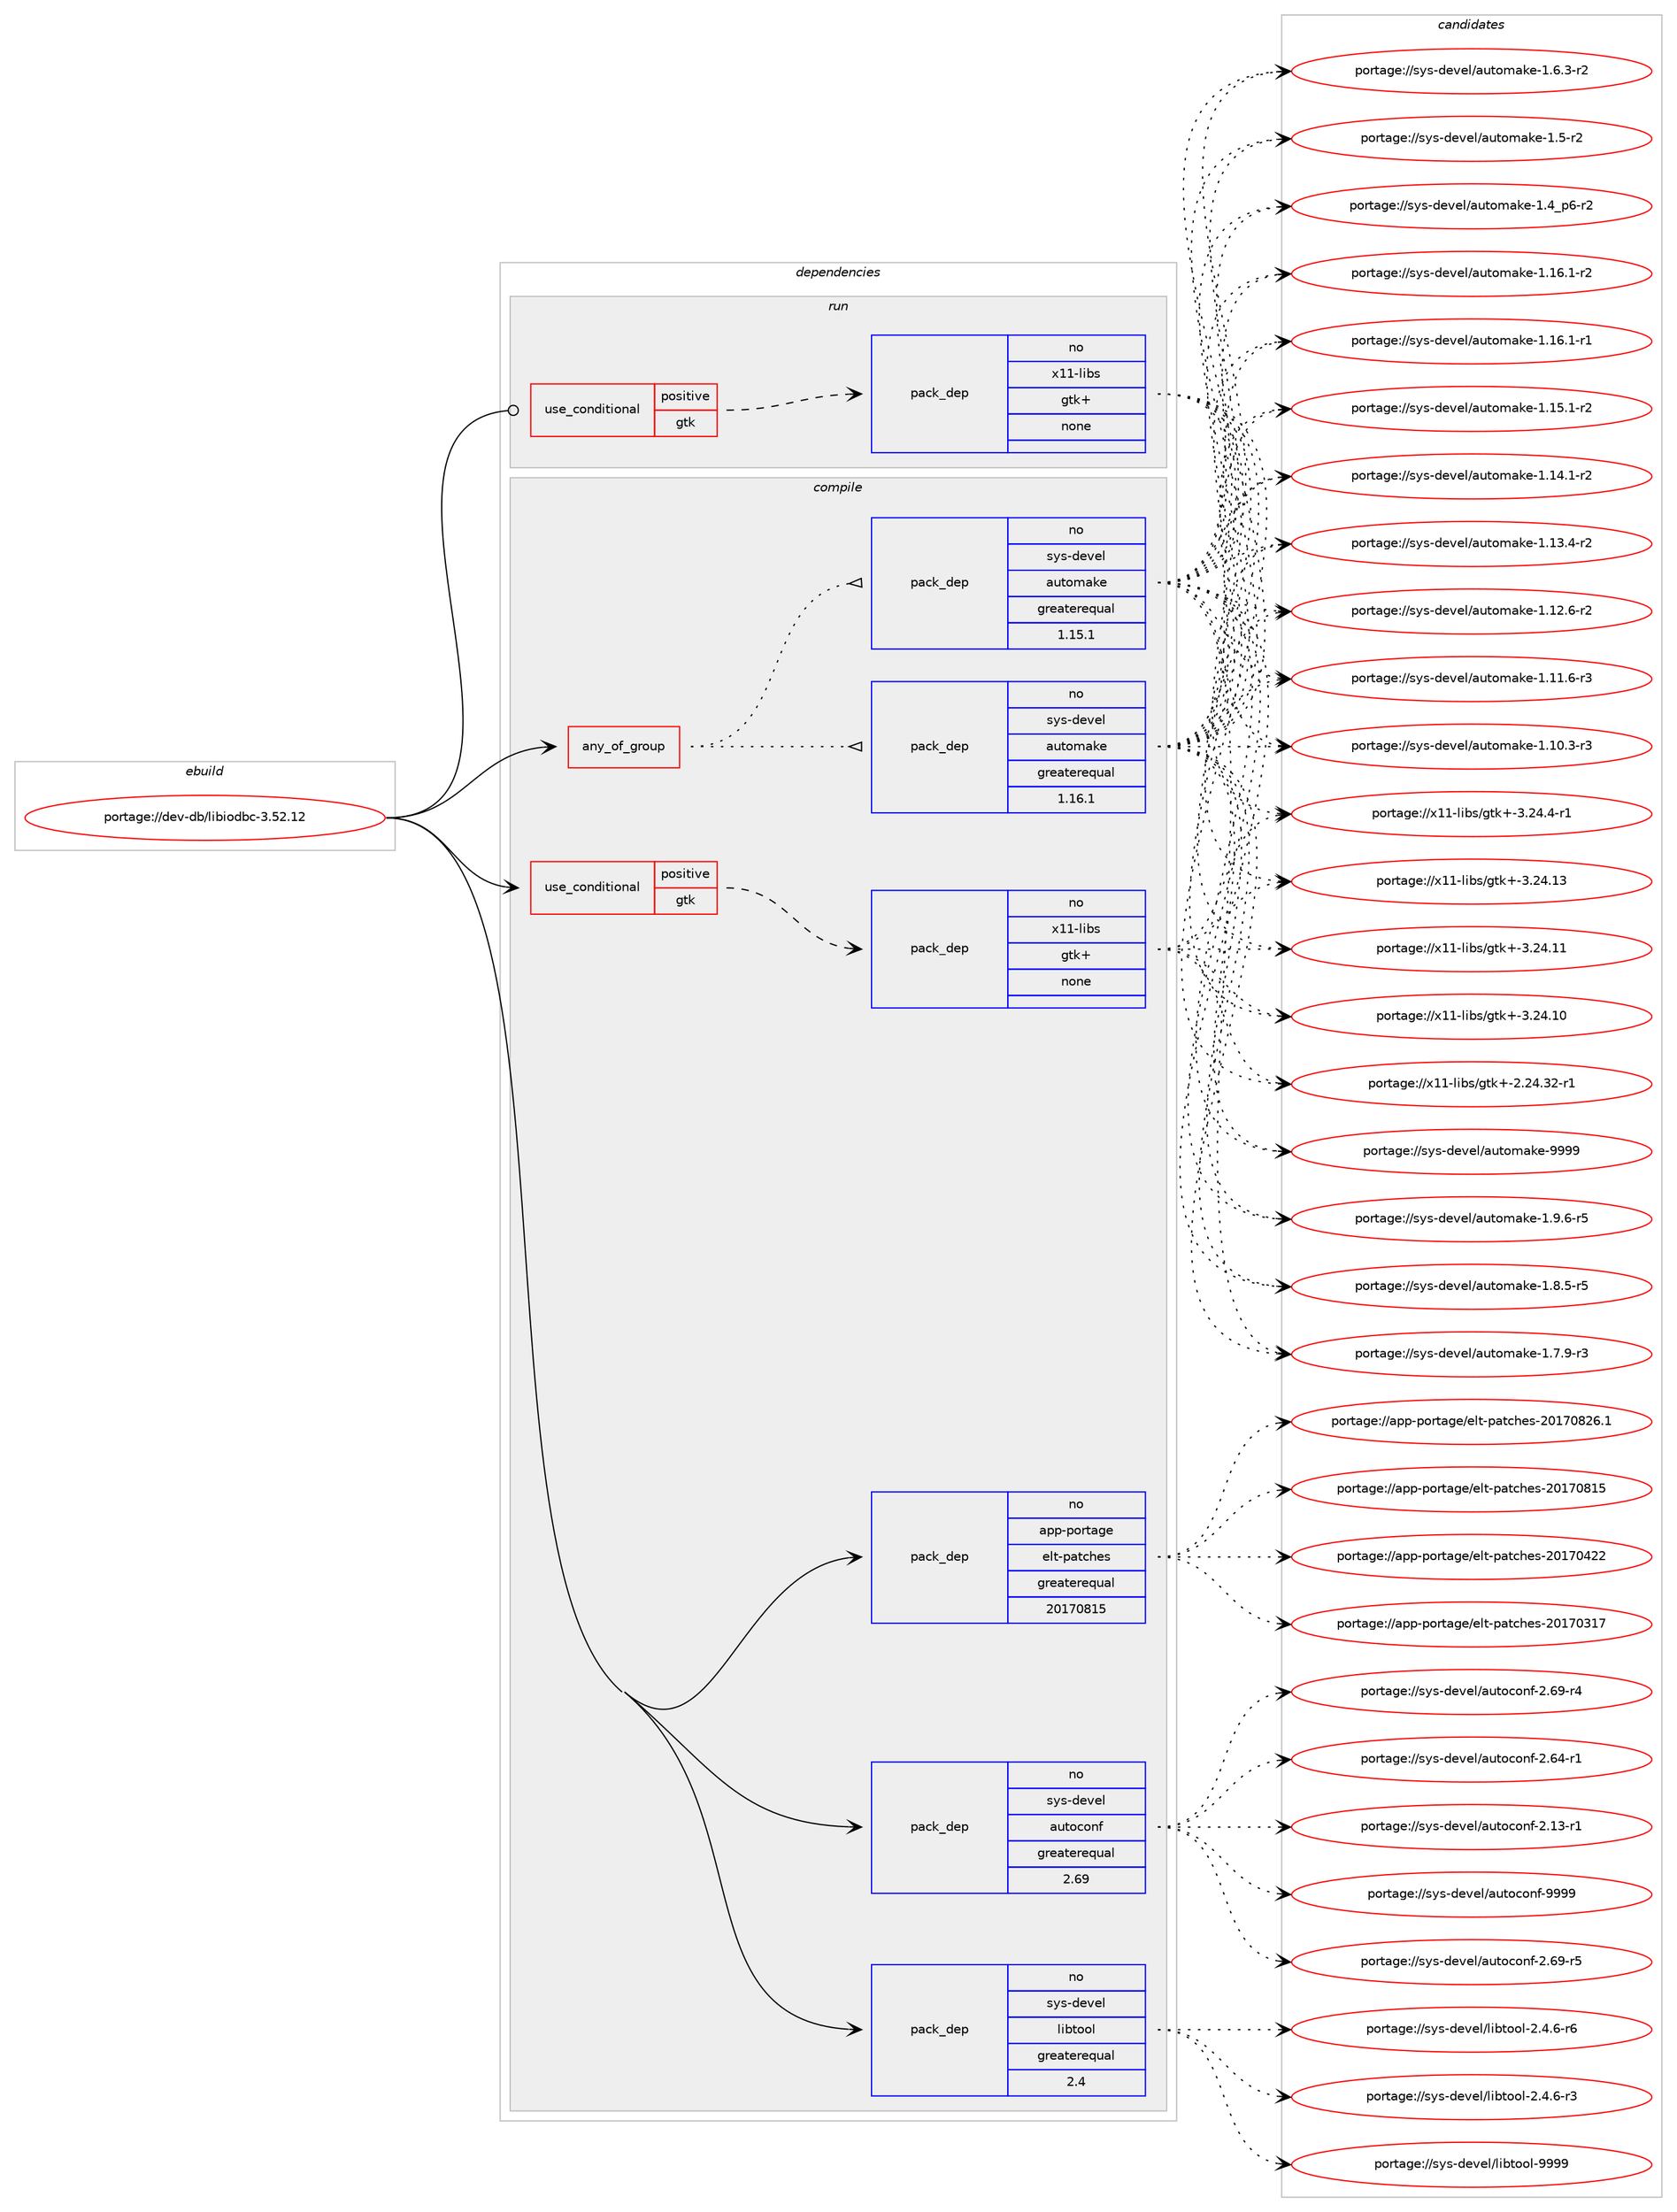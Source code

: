 digraph prolog {

# *************
# Graph options
# *************

newrank=true;
concentrate=true;
compound=true;
graph [rankdir=LR,fontname=Helvetica,fontsize=10,ranksep=1.5];#, ranksep=2.5, nodesep=0.2];
edge  [arrowhead=vee];
node  [fontname=Helvetica,fontsize=10];

# **********
# The ebuild
# **********

subgraph cluster_leftcol {
color=gray;
label=<<i>ebuild</i>>;
id [label="portage://dev-db/libiodbc-3.52.12", color=red, width=4, href="../dev-db/libiodbc-3.52.12.svg"];
}

# ****************
# The dependencies
# ****************

subgraph cluster_midcol {
color=gray;
label=<<i>dependencies</i>>;
subgraph cluster_compile {
fillcolor="#eeeeee";
style=filled;
label=<<i>compile</i>>;
subgraph any7049 {
dependency584449 [label=<<TABLE BORDER="0" CELLBORDER="1" CELLSPACING="0" CELLPADDING="4"><TR><TD CELLPADDING="10">any_of_group</TD></TR></TABLE>>, shape=none, color=red];subgraph pack438482 {
dependency584450 [label=<<TABLE BORDER="0" CELLBORDER="1" CELLSPACING="0" CELLPADDING="4" WIDTH="220"><TR><TD ROWSPAN="6" CELLPADDING="30">pack_dep</TD></TR><TR><TD WIDTH="110">no</TD></TR><TR><TD>sys-devel</TD></TR><TR><TD>automake</TD></TR><TR><TD>greaterequal</TD></TR><TR><TD>1.16.1</TD></TR></TABLE>>, shape=none, color=blue];
}
dependency584449:e -> dependency584450:w [weight=20,style="dotted",arrowhead="oinv"];
subgraph pack438483 {
dependency584451 [label=<<TABLE BORDER="0" CELLBORDER="1" CELLSPACING="0" CELLPADDING="4" WIDTH="220"><TR><TD ROWSPAN="6" CELLPADDING="30">pack_dep</TD></TR><TR><TD WIDTH="110">no</TD></TR><TR><TD>sys-devel</TD></TR><TR><TD>automake</TD></TR><TR><TD>greaterequal</TD></TR><TR><TD>1.15.1</TD></TR></TABLE>>, shape=none, color=blue];
}
dependency584449:e -> dependency584451:w [weight=20,style="dotted",arrowhead="oinv"];
}
id:e -> dependency584449:w [weight=20,style="solid",arrowhead="vee"];
subgraph cond138657 {
dependency584452 [label=<<TABLE BORDER="0" CELLBORDER="1" CELLSPACING="0" CELLPADDING="4"><TR><TD ROWSPAN="3" CELLPADDING="10">use_conditional</TD></TR><TR><TD>positive</TD></TR><TR><TD>gtk</TD></TR></TABLE>>, shape=none, color=red];
subgraph pack438484 {
dependency584453 [label=<<TABLE BORDER="0" CELLBORDER="1" CELLSPACING="0" CELLPADDING="4" WIDTH="220"><TR><TD ROWSPAN="6" CELLPADDING="30">pack_dep</TD></TR><TR><TD WIDTH="110">no</TD></TR><TR><TD>x11-libs</TD></TR><TR><TD>gtk+</TD></TR><TR><TD>none</TD></TR><TR><TD></TD></TR></TABLE>>, shape=none, color=blue];
}
dependency584452:e -> dependency584453:w [weight=20,style="dashed",arrowhead="vee"];
}
id:e -> dependency584452:w [weight=20,style="solid",arrowhead="vee"];
subgraph pack438485 {
dependency584454 [label=<<TABLE BORDER="0" CELLBORDER="1" CELLSPACING="0" CELLPADDING="4" WIDTH="220"><TR><TD ROWSPAN="6" CELLPADDING="30">pack_dep</TD></TR><TR><TD WIDTH="110">no</TD></TR><TR><TD>app-portage</TD></TR><TR><TD>elt-patches</TD></TR><TR><TD>greaterequal</TD></TR><TR><TD>20170815</TD></TR></TABLE>>, shape=none, color=blue];
}
id:e -> dependency584454:w [weight=20,style="solid",arrowhead="vee"];
subgraph pack438486 {
dependency584455 [label=<<TABLE BORDER="0" CELLBORDER="1" CELLSPACING="0" CELLPADDING="4" WIDTH="220"><TR><TD ROWSPAN="6" CELLPADDING="30">pack_dep</TD></TR><TR><TD WIDTH="110">no</TD></TR><TR><TD>sys-devel</TD></TR><TR><TD>autoconf</TD></TR><TR><TD>greaterequal</TD></TR><TR><TD>2.69</TD></TR></TABLE>>, shape=none, color=blue];
}
id:e -> dependency584455:w [weight=20,style="solid",arrowhead="vee"];
subgraph pack438487 {
dependency584456 [label=<<TABLE BORDER="0" CELLBORDER="1" CELLSPACING="0" CELLPADDING="4" WIDTH="220"><TR><TD ROWSPAN="6" CELLPADDING="30">pack_dep</TD></TR><TR><TD WIDTH="110">no</TD></TR><TR><TD>sys-devel</TD></TR><TR><TD>libtool</TD></TR><TR><TD>greaterequal</TD></TR><TR><TD>2.4</TD></TR></TABLE>>, shape=none, color=blue];
}
id:e -> dependency584456:w [weight=20,style="solid",arrowhead="vee"];
}
subgraph cluster_compileandrun {
fillcolor="#eeeeee";
style=filled;
label=<<i>compile and run</i>>;
}
subgraph cluster_run {
fillcolor="#eeeeee";
style=filled;
label=<<i>run</i>>;
subgraph cond138658 {
dependency584457 [label=<<TABLE BORDER="0" CELLBORDER="1" CELLSPACING="0" CELLPADDING="4"><TR><TD ROWSPAN="3" CELLPADDING="10">use_conditional</TD></TR><TR><TD>positive</TD></TR><TR><TD>gtk</TD></TR></TABLE>>, shape=none, color=red];
subgraph pack438488 {
dependency584458 [label=<<TABLE BORDER="0" CELLBORDER="1" CELLSPACING="0" CELLPADDING="4" WIDTH="220"><TR><TD ROWSPAN="6" CELLPADDING="30">pack_dep</TD></TR><TR><TD WIDTH="110">no</TD></TR><TR><TD>x11-libs</TD></TR><TR><TD>gtk+</TD></TR><TR><TD>none</TD></TR><TR><TD></TD></TR></TABLE>>, shape=none, color=blue];
}
dependency584457:e -> dependency584458:w [weight=20,style="dashed",arrowhead="vee"];
}
id:e -> dependency584457:w [weight=20,style="solid",arrowhead="odot"];
}
}

# **************
# The candidates
# **************

subgraph cluster_choices {
rank=same;
color=gray;
label=<<i>candidates</i>>;

subgraph choice438482 {
color=black;
nodesep=1;
choice115121115451001011181011084797117116111109971071014557575757 [label="portage://sys-devel/automake-9999", color=red, width=4,href="../sys-devel/automake-9999.svg"];
choice115121115451001011181011084797117116111109971071014549465746544511453 [label="portage://sys-devel/automake-1.9.6-r5", color=red, width=4,href="../sys-devel/automake-1.9.6-r5.svg"];
choice115121115451001011181011084797117116111109971071014549465646534511453 [label="portage://sys-devel/automake-1.8.5-r5", color=red, width=4,href="../sys-devel/automake-1.8.5-r5.svg"];
choice115121115451001011181011084797117116111109971071014549465546574511451 [label="portage://sys-devel/automake-1.7.9-r3", color=red, width=4,href="../sys-devel/automake-1.7.9-r3.svg"];
choice115121115451001011181011084797117116111109971071014549465446514511450 [label="portage://sys-devel/automake-1.6.3-r2", color=red, width=4,href="../sys-devel/automake-1.6.3-r2.svg"];
choice11512111545100101118101108479711711611110997107101454946534511450 [label="portage://sys-devel/automake-1.5-r2", color=red, width=4,href="../sys-devel/automake-1.5-r2.svg"];
choice115121115451001011181011084797117116111109971071014549465295112544511450 [label="portage://sys-devel/automake-1.4_p6-r2", color=red, width=4,href="../sys-devel/automake-1.4_p6-r2.svg"];
choice11512111545100101118101108479711711611110997107101454946495446494511450 [label="portage://sys-devel/automake-1.16.1-r2", color=red, width=4,href="../sys-devel/automake-1.16.1-r2.svg"];
choice11512111545100101118101108479711711611110997107101454946495446494511449 [label="portage://sys-devel/automake-1.16.1-r1", color=red, width=4,href="../sys-devel/automake-1.16.1-r1.svg"];
choice11512111545100101118101108479711711611110997107101454946495346494511450 [label="portage://sys-devel/automake-1.15.1-r2", color=red, width=4,href="../sys-devel/automake-1.15.1-r2.svg"];
choice11512111545100101118101108479711711611110997107101454946495246494511450 [label="portage://sys-devel/automake-1.14.1-r2", color=red, width=4,href="../sys-devel/automake-1.14.1-r2.svg"];
choice11512111545100101118101108479711711611110997107101454946495146524511450 [label="portage://sys-devel/automake-1.13.4-r2", color=red, width=4,href="../sys-devel/automake-1.13.4-r2.svg"];
choice11512111545100101118101108479711711611110997107101454946495046544511450 [label="portage://sys-devel/automake-1.12.6-r2", color=red, width=4,href="../sys-devel/automake-1.12.6-r2.svg"];
choice11512111545100101118101108479711711611110997107101454946494946544511451 [label="portage://sys-devel/automake-1.11.6-r3", color=red, width=4,href="../sys-devel/automake-1.11.6-r3.svg"];
choice11512111545100101118101108479711711611110997107101454946494846514511451 [label="portage://sys-devel/automake-1.10.3-r3", color=red, width=4,href="../sys-devel/automake-1.10.3-r3.svg"];
dependency584450:e -> choice115121115451001011181011084797117116111109971071014557575757:w [style=dotted,weight="100"];
dependency584450:e -> choice115121115451001011181011084797117116111109971071014549465746544511453:w [style=dotted,weight="100"];
dependency584450:e -> choice115121115451001011181011084797117116111109971071014549465646534511453:w [style=dotted,weight="100"];
dependency584450:e -> choice115121115451001011181011084797117116111109971071014549465546574511451:w [style=dotted,weight="100"];
dependency584450:e -> choice115121115451001011181011084797117116111109971071014549465446514511450:w [style=dotted,weight="100"];
dependency584450:e -> choice11512111545100101118101108479711711611110997107101454946534511450:w [style=dotted,weight="100"];
dependency584450:e -> choice115121115451001011181011084797117116111109971071014549465295112544511450:w [style=dotted,weight="100"];
dependency584450:e -> choice11512111545100101118101108479711711611110997107101454946495446494511450:w [style=dotted,weight="100"];
dependency584450:e -> choice11512111545100101118101108479711711611110997107101454946495446494511449:w [style=dotted,weight="100"];
dependency584450:e -> choice11512111545100101118101108479711711611110997107101454946495346494511450:w [style=dotted,weight="100"];
dependency584450:e -> choice11512111545100101118101108479711711611110997107101454946495246494511450:w [style=dotted,weight="100"];
dependency584450:e -> choice11512111545100101118101108479711711611110997107101454946495146524511450:w [style=dotted,weight="100"];
dependency584450:e -> choice11512111545100101118101108479711711611110997107101454946495046544511450:w [style=dotted,weight="100"];
dependency584450:e -> choice11512111545100101118101108479711711611110997107101454946494946544511451:w [style=dotted,weight="100"];
dependency584450:e -> choice11512111545100101118101108479711711611110997107101454946494846514511451:w [style=dotted,weight="100"];
}
subgraph choice438483 {
color=black;
nodesep=1;
choice115121115451001011181011084797117116111109971071014557575757 [label="portage://sys-devel/automake-9999", color=red, width=4,href="../sys-devel/automake-9999.svg"];
choice115121115451001011181011084797117116111109971071014549465746544511453 [label="portage://sys-devel/automake-1.9.6-r5", color=red, width=4,href="../sys-devel/automake-1.9.6-r5.svg"];
choice115121115451001011181011084797117116111109971071014549465646534511453 [label="portage://sys-devel/automake-1.8.5-r5", color=red, width=4,href="../sys-devel/automake-1.8.5-r5.svg"];
choice115121115451001011181011084797117116111109971071014549465546574511451 [label="portage://sys-devel/automake-1.7.9-r3", color=red, width=4,href="../sys-devel/automake-1.7.9-r3.svg"];
choice115121115451001011181011084797117116111109971071014549465446514511450 [label="portage://sys-devel/automake-1.6.3-r2", color=red, width=4,href="../sys-devel/automake-1.6.3-r2.svg"];
choice11512111545100101118101108479711711611110997107101454946534511450 [label="portage://sys-devel/automake-1.5-r2", color=red, width=4,href="../sys-devel/automake-1.5-r2.svg"];
choice115121115451001011181011084797117116111109971071014549465295112544511450 [label="portage://sys-devel/automake-1.4_p6-r2", color=red, width=4,href="../sys-devel/automake-1.4_p6-r2.svg"];
choice11512111545100101118101108479711711611110997107101454946495446494511450 [label="portage://sys-devel/automake-1.16.1-r2", color=red, width=4,href="../sys-devel/automake-1.16.1-r2.svg"];
choice11512111545100101118101108479711711611110997107101454946495446494511449 [label="portage://sys-devel/automake-1.16.1-r1", color=red, width=4,href="../sys-devel/automake-1.16.1-r1.svg"];
choice11512111545100101118101108479711711611110997107101454946495346494511450 [label="portage://sys-devel/automake-1.15.1-r2", color=red, width=4,href="../sys-devel/automake-1.15.1-r2.svg"];
choice11512111545100101118101108479711711611110997107101454946495246494511450 [label="portage://sys-devel/automake-1.14.1-r2", color=red, width=4,href="../sys-devel/automake-1.14.1-r2.svg"];
choice11512111545100101118101108479711711611110997107101454946495146524511450 [label="portage://sys-devel/automake-1.13.4-r2", color=red, width=4,href="../sys-devel/automake-1.13.4-r2.svg"];
choice11512111545100101118101108479711711611110997107101454946495046544511450 [label="portage://sys-devel/automake-1.12.6-r2", color=red, width=4,href="../sys-devel/automake-1.12.6-r2.svg"];
choice11512111545100101118101108479711711611110997107101454946494946544511451 [label="portage://sys-devel/automake-1.11.6-r3", color=red, width=4,href="../sys-devel/automake-1.11.6-r3.svg"];
choice11512111545100101118101108479711711611110997107101454946494846514511451 [label="portage://sys-devel/automake-1.10.3-r3", color=red, width=4,href="../sys-devel/automake-1.10.3-r3.svg"];
dependency584451:e -> choice115121115451001011181011084797117116111109971071014557575757:w [style=dotted,weight="100"];
dependency584451:e -> choice115121115451001011181011084797117116111109971071014549465746544511453:w [style=dotted,weight="100"];
dependency584451:e -> choice115121115451001011181011084797117116111109971071014549465646534511453:w [style=dotted,weight="100"];
dependency584451:e -> choice115121115451001011181011084797117116111109971071014549465546574511451:w [style=dotted,weight="100"];
dependency584451:e -> choice115121115451001011181011084797117116111109971071014549465446514511450:w [style=dotted,weight="100"];
dependency584451:e -> choice11512111545100101118101108479711711611110997107101454946534511450:w [style=dotted,weight="100"];
dependency584451:e -> choice115121115451001011181011084797117116111109971071014549465295112544511450:w [style=dotted,weight="100"];
dependency584451:e -> choice11512111545100101118101108479711711611110997107101454946495446494511450:w [style=dotted,weight="100"];
dependency584451:e -> choice11512111545100101118101108479711711611110997107101454946495446494511449:w [style=dotted,weight="100"];
dependency584451:e -> choice11512111545100101118101108479711711611110997107101454946495346494511450:w [style=dotted,weight="100"];
dependency584451:e -> choice11512111545100101118101108479711711611110997107101454946495246494511450:w [style=dotted,weight="100"];
dependency584451:e -> choice11512111545100101118101108479711711611110997107101454946495146524511450:w [style=dotted,weight="100"];
dependency584451:e -> choice11512111545100101118101108479711711611110997107101454946495046544511450:w [style=dotted,weight="100"];
dependency584451:e -> choice11512111545100101118101108479711711611110997107101454946494946544511451:w [style=dotted,weight="100"];
dependency584451:e -> choice11512111545100101118101108479711711611110997107101454946494846514511451:w [style=dotted,weight="100"];
}
subgraph choice438484 {
color=black;
nodesep=1;
choice120494945108105981154710311610743455146505246524511449 [label="portage://x11-libs/gtk+-3.24.4-r1", color=red, width=4,href="../x11-libs/gtk+-3.24.4-r1.svg"];
choice1204949451081059811547103116107434551465052464951 [label="portage://x11-libs/gtk+-3.24.13", color=red, width=4,href="../x11-libs/gtk+-3.24.13.svg"];
choice1204949451081059811547103116107434551465052464949 [label="portage://x11-libs/gtk+-3.24.11", color=red, width=4,href="../x11-libs/gtk+-3.24.11.svg"];
choice1204949451081059811547103116107434551465052464948 [label="portage://x11-libs/gtk+-3.24.10", color=red, width=4,href="../x11-libs/gtk+-3.24.10.svg"];
choice12049494510810598115471031161074345504650524651504511449 [label="portage://x11-libs/gtk+-2.24.32-r1", color=red, width=4,href="../x11-libs/gtk+-2.24.32-r1.svg"];
dependency584453:e -> choice120494945108105981154710311610743455146505246524511449:w [style=dotted,weight="100"];
dependency584453:e -> choice1204949451081059811547103116107434551465052464951:w [style=dotted,weight="100"];
dependency584453:e -> choice1204949451081059811547103116107434551465052464949:w [style=dotted,weight="100"];
dependency584453:e -> choice1204949451081059811547103116107434551465052464948:w [style=dotted,weight="100"];
dependency584453:e -> choice12049494510810598115471031161074345504650524651504511449:w [style=dotted,weight="100"];
}
subgraph choice438485 {
color=black;
nodesep=1;
choice971121124511211111411697103101471011081164511297116991041011154550484955485650544649 [label="portage://app-portage/elt-patches-20170826.1", color=red, width=4,href="../app-portage/elt-patches-20170826.1.svg"];
choice97112112451121111141169710310147101108116451129711699104101115455048495548564953 [label="portage://app-portage/elt-patches-20170815", color=red, width=4,href="../app-portage/elt-patches-20170815.svg"];
choice97112112451121111141169710310147101108116451129711699104101115455048495548525050 [label="portage://app-portage/elt-patches-20170422", color=red, width=4,href="../app-portage/elt-patches-20170422.svg"];
choice97112112451121111141169710310147101108116451129711699104101115455048495548514955 [label="portage://app-portage/elt-patches-20170317", color=red, width=4,href="../app-portage/elt-patches-20170317.svg"];
dependency584454:e -> choice971121124511211111411697103101471011081164511297116991041011154550484955485650544649:w [style=dotted,weight="100"];
dependency584454:e -> choice97112112451121111141169710310147101108116451129711699104101115455048495548564953:w [style=dotted,weight="100"];
dependency584454:e -> choice97112112451121111141169710310147101108116451129711699104101115455048495548525050:w [style=dotted,weight="100"];
dependency584454:e -> choice97112112451121111141169710310147101108116451129711699104101115455048495548514955:w [style=dotted,weight="100"];
}
subgraph choice438486 {
color=black;
nodesep=1;
choice115121115451001011181011084797117116111991111101024557575757 [label="portage://sys-devel/autoconf-9999", color=red, width=4,href="../sys-devel/autoconf-9999.svg"];
choice1151211154510010111810110847971171161119911111010245504654574511453 [label="portage://sys-devel/autoconf-2.69-r5", color=red, width=4,href="../sys-devel/autoconf-2.69-r5.svg"];
choice1151211154510010111810110847971171161119911111010245504654574511452 [label="portage://sys-devel/autoconf-2.69-r4", color=red, width=4,href="../sys-devel/autoconf-2.69-r4.svg"];
choice1151211154510010111810110847971171161119911111010245504654524511449 [label="portage://sys-devel/autoconf-2.64-r1", color=red, width=4,href="../sys-devel/autoconf-2.64-r1.svg"];
choice1151211154510010111810110847971171161119911111010245504649514511449 [label="portage://sys-devel/autoconf-2.13-r1", color=red, width=4,href="../sys-devel/autoconf-2.13-r1.svg"];
dependency584455:e -> choice115121115451001011181011084797117116111991111101024557575757:w [style=dotted,weight="100"];
dependency584455:e -> choice1151211154510010111810110847971171161119911111010245504654574511453:w [style=dotted,weight="100"];
dependency584455:e -> choice1151211154510010111810110847971171161119911111010245504654574511452:w [style=dotted,weight="100"];
dependency584455:e -> choice1151211154510010111810110847971171161119911111010245504654524511449:w [style=dotted,weight="100"];
dependency584455:e -> choice1151211154510010111810110847971171161119911111010245504649514511449:w [style=dotted,weight="100"];
}
subgraph choice438487 {
color=black;
nodesep=1;
choice1151211154510010111810110847108105981161111111084557575757 [label="portage://sys-devel/libtool-9999", color=red, width=4,href="../sys-devel/libtool-9999.svg"];
choice1151211154510010111810110847108105981161111111084550465246544511454 [label="portage://sys-devel/libtool-2.4.6-r6", color=red, width=4,href="../sys-devel/libtool-2.4.6-r6.svg"];
choice1151211154510010111810110847108105981161111111084550465246544511451 [label="portage://sys-devel/libtool-2.4.6-r3", color=red, width=4,href="../sys-devel/libtool-2.4.6-r3.svg"];
dependency584456:e -> choice1151211154510010111810110847108105981161111111084557575757:w [style=dotted,weight="100"];
dependency584456:e -> choice1151211154510010111810110847108105981161111111084550465246544511454:w [style=dotted,weight="100"];
dependency584456:e -> choice1151211154510010111810110847108105981161111111084550465246544511451:w [style=dotted,weight="100"];
}
subgraph choice438488 {
color=black;
nodesep=1;
choice120494945108105981154710311610743455146505246524511449 [label="portage://x11-libs/gtk+-3.24.4-r1", color=red, width=4,href="../x11-libs/gtk+-3.24.4-r1.svg"];
choice1204949451081059811547103116107434551465052464951 [label="portage://x11-libs/gtk+-3.24.13", color=red, width=4,href="../x11-libs/gtk+-3.24.13.svg"];
choice1204949451081059811547103116107434551465052464949 [label="portage://x11-libs/gtk+-3.24.11", color=red, width=4,href="../x11-libs/gtk+-3.24.11.svg"];
choice1204949451081059811547103116107434551465052464948 [label="portage://x11-libs/gtk+-3.24.10", color=red, width=4,href="../x11-libs/gtk+-3.24.10.svg"];
choice12049494510810598115471031161074345504650524651504511449 [label="portage://x11-libs/gtk+-2.24.32-r1", color=red, width=4,href="../x11-libs/gtk+-2.24.32-r1.svg"];
dependency584458:e -> choice120494945108105981154710311610743455146505246524511449:w [style=dotted,weight="100"];
dependency584458:e -> choice1204949451081059811547103116107434551465052464951:w [style=dotted,weight="100"];
dependency584458:e -> choice1204949451081059811547103116107434551465052464949:w [style=dotted,weight="100"];
dependency584458:e -> choice1204949451081059811547103116107434551465052464948:w [style=dotted,weight="100"];
dependency584458:e -> choice12049494510810598115471031161074345504650524651504511449:w [style=dotted,weight="100"];
}
}

}
